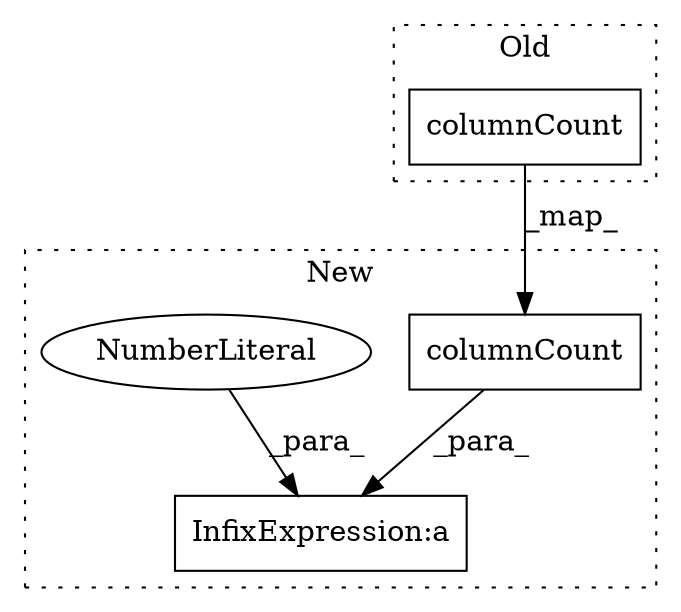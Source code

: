 digraph G {
subgraph cluster0 {
1 [label="columnCount" a="32" s="19348" l="13" shape="box"];
label = "Old";
style="dotted";
}
subgraph cluster1 {
2 [label="columnCount" a="32" s="19880" l="13" shape="box"];
3 [label="InfixExpression:a" a="27" s="19893" l="3" shape="box"];
4 [label="NumberLiteral" a="34" s="19896" l="1" shape="ellipse"];
label = "New";
style="dotted";
}
1 -> 2 [label="_map_"];
2 -> 3 [label="_para_"];
4 -> 3 [label="_para_"];
}